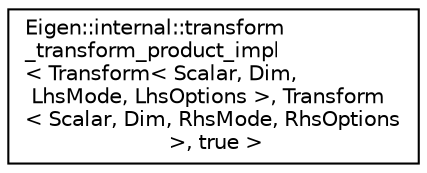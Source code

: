 digraph "Graphical Class Hierarchy"
{
  edge [fontname="Helvetica",fontsize="10",labelfontname="Helvetica",labelfontsize="10"];
  node [fontname="Helvetica",fontsize="10",shape=record];
  rankdir="LR";
  Node1 [label="Eigen::internal::transform\l_transform_product_impl\l\< Transform\< Scalar, Dim,\l LhsMode, LhsOptions \>, Transform\l\< Scalar, Dim, RhsMode, RhsOptions\l \>, true \>",height=0.2,width=0.4,color="black", fillcolor="white", style="filled",URL="$struct_eigen_1_1internal_1_1transform__transform__product__impl_3_01_transform_3_01_scalar_00_01d4d27ccbe125554f45d57d9ccad049c2.html"];
}
